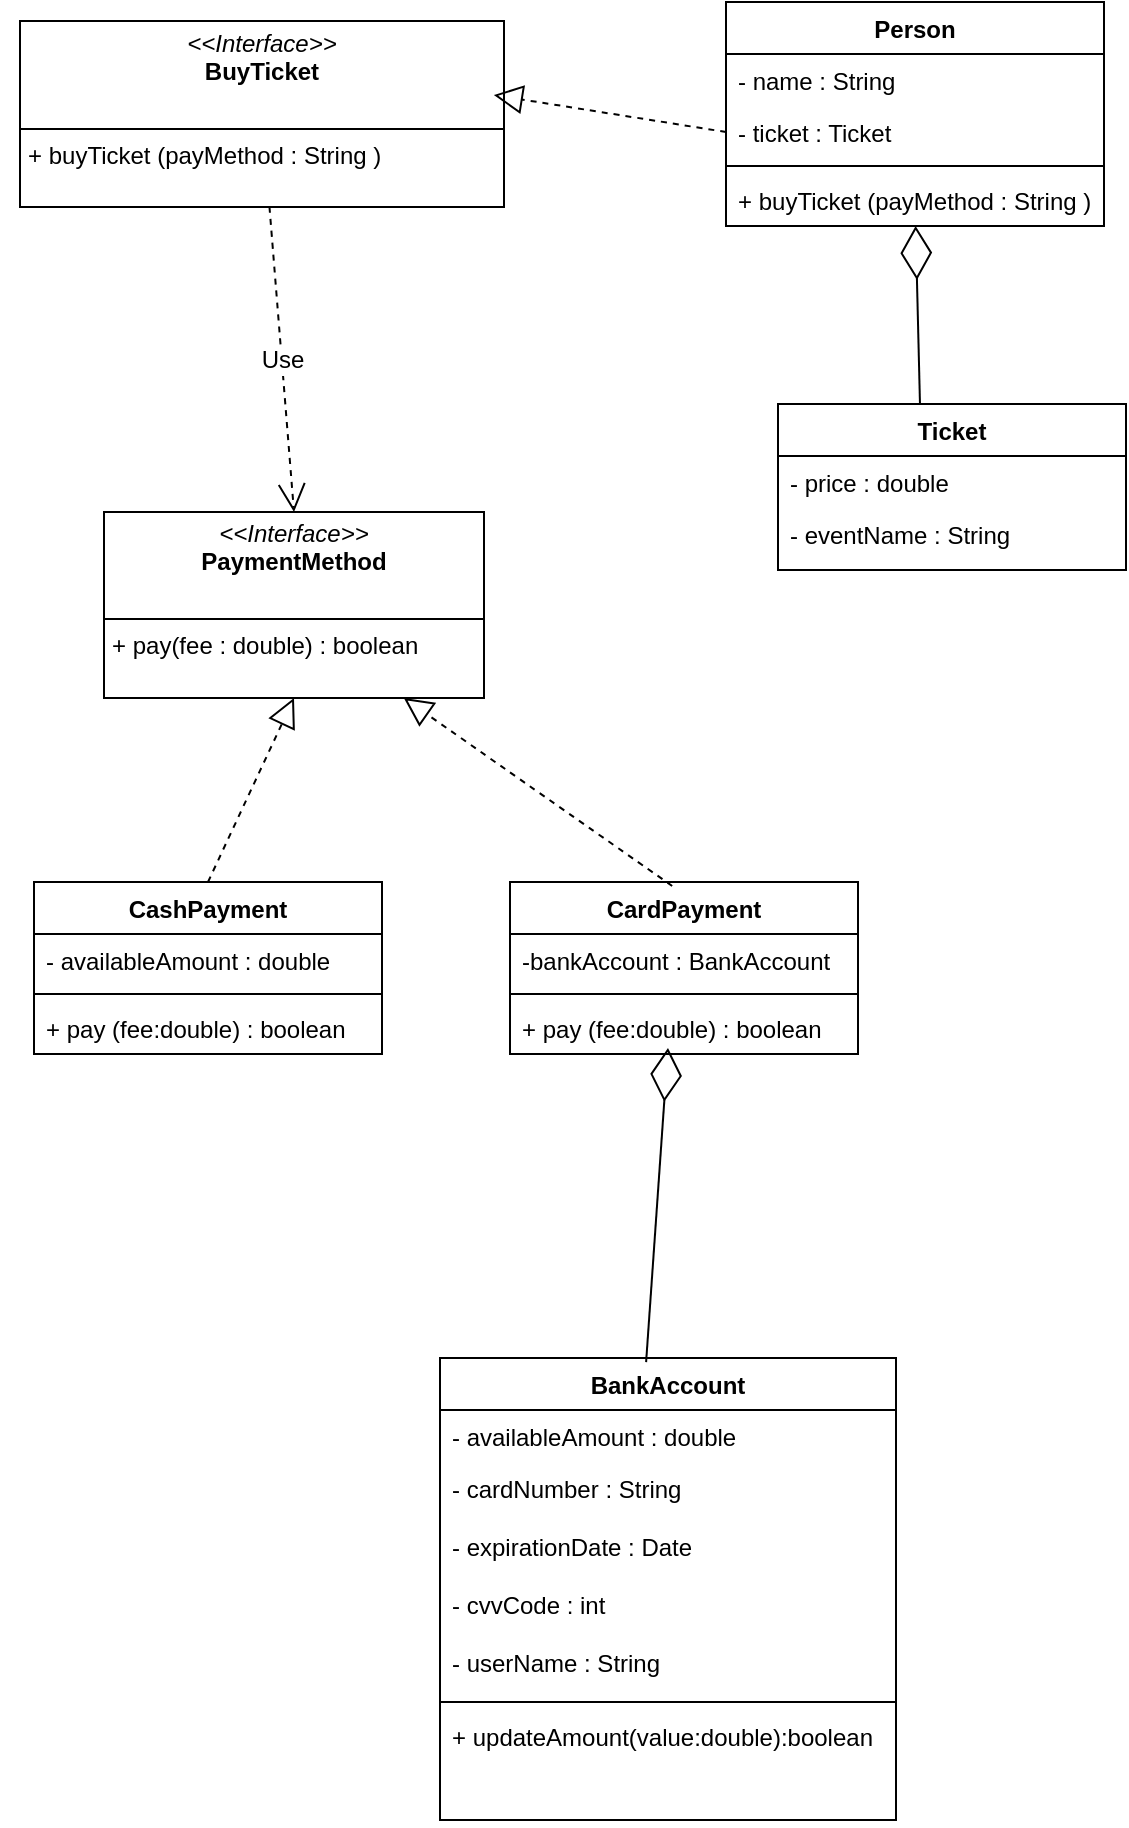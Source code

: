 <mxfile version="26.1.1">
  <diagram name="Page-1" id="F7UPHOarKiWw3xGpFOPF">
    <mxGraphModel dx="1134" dy="1240" grid="0" gridSize="10" guides="1" tooltips="1" connect="1" arrows="1" fold="1" page="0" pageScale="1" pageWidth="850" pageHeight="1100" math="0" shadow="0">
      <root>
        <mxCell id="0" />
        <mxCell id="1" parent="0" />
        <mxCell id="yktOvEevLozgzok1L8hG-3" value="CashPayment" style="swimlane;fontStyle=1;align=center;verticalAlign=top;childLayout=stackLayout;horizontal=1;startSize=26;horizontalStack=0;resizeParent=1;resizeParentMax=0;resizeLast=0;collapsible=1;marginBottom=0;whiteSpace=wrap;html=1;" parent="1" vertex="1">
          <mxGeometry x="-141" y="154" width="174" height="86" as="geometry" />
        </mxCell>
        <mxCell id="yktOvEevLozgzok1L8hG-4" value="- availableAmount : double" style="text;strokeColor=none;fillColor=none;align=left;verticalAlign=top;spacingLeft=4;spacingRight=4;overflow=hidden;rotatable=0;points=[[0,0.5],[1,0.5]];portConstraint=eastwest;whiteSpace=wrap;html=1;" parent="yktOvEevLozgzok1L8hG-3" vertex="1">
          <mxGeometry y="26" width="174" height="26" as="geometry" />
        </mxCell>
        <mxCell id="yktOvEevLozgzok1L8hG-5" value="" style="line;strokeWidth=1;fillColor=none;align=left;verticalAlign=middle;spacingTop=-1;spacingLeft=3;spacingRight=3;rotatable=0;labelPosition=right;points=[];portConstraint=eastwest;strokeColor=inherit;" parent="yktOvEevLozgzok1L8hG-3" vertex="1">
          <mxGeometry y="52" width="174" height="8" as="geometry" />
        </mxCell>
        <mxCell id="yktOvEevLozgzok1L8hG-6" value="+ pay (fee:double) : boolean" style="text;strokeColor=none;fillColor=none;align=left;verticalAlign=top;spacingLeft=4;spacingRight=4;overflow=hidden;rotatable=0;points=[[0,0.5],[1,0.5]];portConstraint=eastwest;whiteSpace=wrap;html=1;" parent="yktOvEevLozgzok1L8hG-3" vertex="1">
          <mxGeometry y="60" width="174" height="26" as="geometry" />
        </mxCell>
        <mxCell id="yktOvEevLozgzok1L8hG-8" value="&lt;p style=&quot;margin:0px;margin-top:4px;text-align:center;&quot;&gt;&lt;i&gt;&amp;lt;&amp;lt;Interface&amp;gt;&amp;gt;&lt;/i&gt;&lt;br&gt;&lt;b&gt;PaymentMethod&lt;/b&gt;&lt;/p&gt;&lt;br&gt;&lt;hr size=&quot;1&quot; style=&quot;border-style:solid;&quot;&gt;&lt;p style=&quot;margin:0px;margin-left:4px;&quot;&gt;+ pay(fee : double) : boolean&lt;/p&gt;" style="verticalAlign=top;align=left;overflow=fill;html=1;whiteSpace=wrap;" parent="1" vertex="1">
          <mxGeometry x="-106" y="-31" width="190" height="93" as="geometry" />
        </mxCell>
        <mxCell id="yktOvEevLozgzok1L8hG-11" value="CardPayment" style="swimlane;fontStyle=1;align=center;verticalAlign=top;childLayout=stackLayout;horizontal=1;startSize=26;horizontalStack=0;resizeParent=1;resizeParentMax=0;resizeLast=0;collapsible=1;marginBottom=0;whiteSpace=wrap;html=1;" parent="1" vertex="1">
          <mxGeometry x="97" y="154" width="174" height="86" as="geometry" />
        </mxCell>
        <mxCell id="yktOvEevLozgzok1L8hG-12" value="-bankAccount : BankAccount" style="text;strokeColor=none;fillColor=none;align=left;verticalAlign=top;spacingLeft=4;spacingRight=4;overflow=hidden;rotatable=0;points=[[0,0.5],[1,0.5]];portConstraint=eastwest;whiteSpace=wrap;html=1;" parent="yktOvEevLozgzok1L8hG-11" vertex="1">
          <mxGeometry y="26" width="174" height="26" as="geometry" />
        </mxCell>
        <mxCell id="yktOvEevLozgzok1L8hG-13" value="" style="line;strokeWidth=1;fillColor=none;align=left;verticalAlign=middle;spacingTop=-1;spacingLeft=3;spacingRight=3;rotatable=0;labelPosition=right;points=[];portConstraint=eastwest;strokeColor=inherit;" parent="yktOvEevLozgzok1L8hG-11" vertex="1">
          <mxGeometry y="52" width="174" height="8" as="geometry" />
        </mxCell>
        <mxCell id="yktOvEevLozgzok1L8hG-14" value="+ pay (fee:double) : boolean" style="text;strokeColor=none;fillColor=none;align=left;verticalAlign=top;spacingLeft=4;spacingRight=4;overflow=hidden;rotatable=0;points=[[0,0.5],[1,0.5]];portConstraint=eastwest;whiteSpace=wrap;html=1;" parent="yktOvEevLozgzok1L8hG-11" vertex="1">
          <mxGeometry y="60" width="174" height="26" as="geometry" />
        </mxCell>
        <mxCell id="yktOvEevLozgzok1L8hG-15" value="BankAccount" style="swimlane;fontStyle=1;align=center;verticalAlign=top;childLayout=stackLayout;horizontal=1;startSize=26;horizontalStack=0;resizeParent=1;resizeParentMax=0;resizeLast=0;collapsible=1;marginBottom=0;whiteSpace=wrap;html=1;" parent="1" vertex="1">
          <mxGeometry x="62" y="392" width="228" height="231" as="geometry" />
        </mxCell>
        <mxCell id="yktOvEevLozgzok1L8hG-16" value="&lt;div&gt;- availableAmount : double&lt;/div&gt;&lt;div&gt;&lt;br&gt;&lt;/div&gt;" style="text;strokeColor=none;fillColor=none;align=left;verticalAlign=top;spacingLeft=4;spacingRight=4;overflow=hidden;rotatable=0;points=[[0,0.5],[1,0.5]];portConstraint=eastwest;whiteSpace=wrap;html=1;" parent="yktOvEevLozgzok1L8hG-15" vertex="1">
          <mxGeometry y="26" width="228" height="26" as="geometry" />
        </mxCell>
        <mxCell id="yktOvEevLozgzok1L8hG-19" value="&lt;div&gt;- cardNumber : String&lt;/div&gt;" style="text;strokeColor=none;fillColor=none;align=left;verticalAlign=top;spacingLeft=4;spacingRight=4;overflow=hidden;rotatable=0;points=[[0,0.5],[1,0.5]];portConstraint=eastwest;whiteSpace=wrap;html=1;" parent="yktOvEevLozgzok1L8hG-15" vertex="1">
          <mxGeometry y="52" width="228" height="29" as="geometry" />
        </mxCell>
        <mxCell id="yktOvEevLozgzok1L8hG-20" value="&lt;div&gt;- expirationDate : Date&lt;/div&gt;" style="text;strokeColor=none;fillColor=none;align=left;verticalAlign=top;spacingLeft=4;spacingRight=4;overflow=hidden;rotatable=0;points=[[0,0.5],[1,0.5]];portConstraint=eastwest;whiteSpace=wrap;html=1;" parent="yktOvEevLozgzok1L8hG-15" vertex="1">
          <mxGeometry y="81" width="228" height="29" as="geometry" />
        </mxCell>
        <mxCell id="yktOvEevLozgzok1L8hG-21" value="&lt;div&gt;- cvvCode : int&lt;/div&gt;" style="text;strokeColor=none;fillColor=none;align=left;verticalAlign=top;spacingLeft=4;spacingRight=4;overflow=hidden;rotatable=0;points=[[0,0.5],[1,0.5]];portConstraint=eastwest;whiteSpace=wrap;html=1;" parent="yktOvEevLozgzok1L8hG-15" vertex="1">
          <mxGeometry y="110" width="228" height="29" as="geometry" />
        </mxCell>
        <mxCell id="yktOvEevLozgzok1L8hG-22" value="- userName : String" style="text;strokeColor=none;fillColor=none;align=left;verticalAlign=top;spacingLeft=4;spacingRight=4;overflow=hidden;rotatable=0;points=[[0,0.5],[1,0.5]];portConstraint=eastwest;whiteSpace=wrap;html=1;" parent="yktOvEevLozgzok1L8hG-15" vertex="1">
          <mxGeometry y="139" width="228" height="29" as="geometry" />
        </mxCell>
        <mxCell id="yktOvEevLozgzok1L8hG-17" value="" style="line;strokeWidth=1;fillColor=none;align=left;verticalAlign=middle;spacingTop=-1;spacingLeft=3;spacingRight=3;rotatable=0;labelPosition=right;points=[];portConstraint=eastwest;strokeColor=inherit;" parent="yktOvEevLozgzok1L8hG-15" vertex="1">
          <mxGeometry y="168" width="228" height="8" as="geometry" />
        </mxCell>
        <mxCell id="yktOvEevLozgzok1L8hG-18" value="+ updateAmount(value:double):boolean" style="text;strokeColor=none;fillColor=none;align=left;verticalAlign=top;spacingLeft=4;spacingRight=4;overflow=hidden;rotatable=0;points=[[0,0.5],[1,0.5]];portConstraint=eastwest;whiteSpace=wrap;html=1;" parent="yktOvEevLozgzok1L8hG-15" vertex="1">
          <mxGeometry y="176" width="228" height="55" as="geometry" />
        </mxCell>
        <mxCell id="yktOvEevLozgzok1L8hG-25" value="Ticket" style="swimlane;fontStyle=1;align=center;verticalAlign=top;childLayout=stackLayout;horizontal=1;startSize=26;horizontalStack=0;resizeParent=1;resizeParentMax=0;resizeLast=0;collapsible=1;marginBottom=0;whiteSpace=wrap;html=1;" parent="1" vertex="1">
          <mxGeometry x="231" y="-85" width="174" height="83" as="geometry" />
        </mxCell>
        <mxCell id="yktOvEevLozgzok1L8hG-26" value="- price : double" style="text;strokeColor=none;fillColor=none;align=left;verticalAlign=top;spacingLeft=4;spacingRight=4;overflow=hidden;rotatable=0;points=[[0,0.5],[1,0.5]];portConstraint=eastwest;whiteSpace=wrap;html=1;" parent="yktOvEevLozgzok1L8hG-25" vertex="1">
          <mxGeometry y="26" width="174" height="26" as="geometry" />
        </mxCell>
        <mxCell id="yktOvEevLozgzok1L8hG-46" value="- eventName : String" style="text;strokeColor=none;fillColor=none;align=left;verticalAlign=top;spacingLeft=4;spacingRight=4;overflow=hidden;rotatable=0;points=[[0,0.5],[1,0.5]];portConstraint=eastwest;whiteSpace=wrap;html=1;" parent="yktOvEevLozgzok1L8hG-25" vertex="1">
          <mxGeometry y="52" width="174" height="31" as="geometry" />
        </mxCell>
        <mxCell id="yktOvEevLozgzok1L8hG-29" value="Person" style="swimlane;fontStyle=1;align=center;verticalAlign=top;childLayout=stackLayout;horizontal=1;startSize=26;horizontalStack=0;resizeParent=1;resizeParentMax=0;resizeLast=0;collapsible=1;marginBottom=0;whiteSpace=wrap;html=1;" parent="1" vertex="1">
          <mxGeometry x="205" y="-286" width="189" height="112" as="geometry" />
        </mxCell>
        <mxCell id="yktOvEevLozgzok1L8hG-30" value="- name : String" style="text;strokeColor=none;fillColor=none;align=left;verticalAlign=top;spacingLeft=4;spacingRight=4;overflow=hidden;rotatable=0;points=[[0,0.5],[1,0.5]];portConstraint=eastwest;whiteSpace=wrap;html=1;" parent="yktOvEevLozgzok1L8hG-29" vertex="1">
          <mxGeometry y="26" width="189" height="26" as="geometry" />
        </mxCell>
        <mxCell id="yktOvEevLozgzok1L8hG-36" value="- ticket : Ticket" style="text;strokeColor=none;fillColor=none;align=left;verticalAlign=top;spacingLeft=4;spacingRight=4;overflow=hidden;rotatable=0;points=[[0,0.5],[1,0.5]];portConstraint=eastwest;whiteSpace=wrap;html=1;" parent="yktOvEevLozgzok1L8hG-29" vertex="1">
          <mxGeometry y="52" width="189" height="26" as="geometry" />
        </mxCell>
        <mxCell id="yktOvEevLozgzok1L8hG-31" value="" style="line;strokeWidth=1;fillColor=none;align=left;verticalAlign=middle;spacingTop=-1;spacingLeft=3;spacingRight=3;rotatable=0;labelPosition=right;points=[];portConstraint=eastwest;strokeColor=inherit;" parent="yktOvEevLozgzok1L8hG-29" vertex="1">
          <mxGeometry y="78" width="189" height="8" as="geometry" />
        </mxCell>
        <mxCell id="yktOvEevLozgzok1L8hG-32" value="+ buyTicket (payMethod : String )" style="text;strokeColor=none;fillColor=none;align=left;verticalAlign=top;spacingLeft=4;spacingRight=4;overflow=hidden;rotatable=0;points=[[0,0.5],[1,0.5]];portConstraint=eastwest;whiteSpace=wrap;html=1;" parent="yktOvEevLozgzok1L8hG-29" vertex="1">
          <mxGeometry y="86" width="189" height="26" as="geometry" />
        </mxCell>
        <mxCell id="yktOvEevLozgzok1L8hG-47" value="" style="endArrow=block;dashed=1;endFill=0;endSize=12;html=1;rounded=0;fontSize=12;curved=1;entryX=0.5;entryY=1;entryDx=0;entryDy=0;exitX=0.5;exitY=0;exitDx=0;exitDy=0;" parent="1" source="yktOvEevLozgzok1L8hG-3" target="yktOvEevLozgzok1L8hG-8" edge="1">
          <mxGeometry width="160" relative="1" as="geometry">
            <mxPoint x="-98" y="124" as="sourcePoint" />
            <mxPoint x="62" y="124" as="targetPoint" />
          </mxGeometry>
        </mxCell>
        <mxCell id="yktOvEevLozgzok1L8hG-49" value="" style="endArrow=block;dashed=1;endFill=0;endSize=12;html=1;rounded=0;fontSize=12;curved=1;entryX=0.789;entryY=1;entryDx=0;entryDy=0;entryPerimeter=0;exitX=0.466;exitY=0.023;exitDx=0;exitDy=0;exitPerimeter=0;" parent="1" target="yktOvEevLozgzok1L8hG-8" edge="1" source="yktOvEevLozgzok1L8hG-11">
          <mxGeometry width="160" relative="1" as="geometry">
            <mxPoint x="165" y="149" as="sourcePoint" />
            <mxPoint x="75" y="93" as="targetPoint" />
          </mxGeometry>
        </mxCell>
        <mxCell id="yktOvEevLozgzok1L8hG-50" style="edgeStyle=none;curved=1;rounded=0;orthogonalLoop=1;jettySize=auto;html=1;entryX=0.5;entryY=0;entryDx=0;entryDy=0;fontSize=12;startSize=8;endSize=8;" parent="1" source="yktOvEevLozgzok1L8hG-11" target="yktOvEevLozgzok1L8hG-11" edge="1">
          <mxGeometry relative="1" as="geometry" />
        </mxCell>
        <mxCell id="yktOvEevLozgzok1L8hG-58" value="" style="endArrow=diamondThin;endFill=0;endSize=24;html=1;rounded=0;fontSize=12;curved=1;entryX=0.454;entryY=0.885;entryDx=0;entryDy=0;entryPerimeter=0;exitX=0.452;exitY=0.009;exitDx=0;exitDy=0;exitPerimeter=0;" parent="1" source="yktOvEevLozgzok1L8hG-15" target="yktOvEevLozgzok1L8hG-14" edge="1">
          <mxGeometry width="160" relative="1" as="geometry">
            <mxPoint x="162" y="385" as="sourcePoint" />
            <mxPoint x="156" y="331" as="targetPoint" />
          </mxGeometry>
        </mxCell>
        <mxCell id="yktOvEevLozgzok1L8hG-59" value="" style="endArrow=diamondThin;endFill=0;endSize=24;html=1;rounded=0;fontSize=12;curved=1;exitX=0.408;exitY=0;exitDx=0;exitDy=0;exitPerimeter=0;" parent="1" source="yktOvEevLozgzok1L8hG-25" target="yktOvEevLozgzok1L8hG-32" edge="1">
          <mxGeometry width="160" relative="1" as="geometry">
            <mxPoint x="273" y="-77" as="sourcePoint" />
            <mxPoint x="270" y="-234" as="targetPoint" />
          </mxGeometry>
        </mxCell>
        <mxCell id="yktOvEevLozgzok1L8hG-60" value="&lt;p style=&quot;margin:0px;margin-top:4px;text-align:center;&quot;&gt;&lt;i&gt;&amp;lt;&amp;lt;Interface&amp;gt;&amp;gt;&lt;/i&gt;&lt;br&gt;&lt;b&gt;BuyTicket&lt;/b&gt;&lt;/p&gt;&lt;br&gt;&lt;hr size=&quot;1&quot; style=&quot;border-style:solid;&quot;&gt;&lt;p style=&quot;margin:0px;margin-left:4px;&quot;&gt;+ buyTicket (payMethod : String )&lt;/p&gt;" style="verticalAlign=top;align=left;overflow=fill;html=1;whiteSpace=wrap;" parent="1" vertex="1">
          <mxGeometry x="-148" y="-276.5" width="242" height="93" as="geometry" />
        </mxCell>
        <mxCell id="yktOvEevLozgzok1L8hG-61" value="" style="endArrow=block;dashed=1;endFill=0;endSize=12;html=1;rounded=0;fontSize=12;curved=1;entryX=0.979;entryY=0.398;entryDx=0;entryDy=0;exitX=0;exitY=0.5;exitDx=0;exitDy=0;entryPerimeter=0;" parent="1" source="yktOvEevLozgzok1L8hG-36" target="yktOvEevLozgzok1L8hG-60" edge="1">
          <mxGeometry width="160" relative="1" as="geometry">
            <mxPoint x="205" y="-61" as="sourcePoint" />
            <mxPoint x="122" y="-141" as="targetPoint" />
          </mxGeometry>
        </mxCell>
        <mxCell id="r-nxTexlzMHcPn_A-DNX-2" style="edgeStyle=none;curved=1;rounded=0;orthogonalLoop=1;jettySize=auto;html=1;entryX=0;entryY=0.339;entryDx=0;entryDy=0;entryPerimeter=0;fontSize=12;startSize=8;endSize=8;" edge="1" parent="1" source="yktOvEevLozgzok1L8hG-60" target="yktOvEevLozgzok1L8hG-60">
          <mxGeometry relative="1" as="geometry" />
        </mxCell>
        <mxCell id="r-nxTexlzMHcPn_A-DNX-11" value="Use" style="endArrow=open;endSize=12;dashed=1;html=1;rounded=0;fontSize=12;curved=1;entryX=0.5;entryY=0;entryDx=0;entryDy=0;" edge="1" parent="1" source="yktOvEevLozgzok1L8hG-60" target="yktOvEevLozgzok1L8hG-8">
          <mxGeometry width="160" relative="1" as="geometry">
            <mxPoint x="-27" y="-181" as="sourcePoint" />
            <mxPoint x="133" y="-138" as="targetPoint" />
          </mxGeometry>
        </mxCell>
      </root>
    </mxGraphModel>
  </diagram>
</mxfile>
